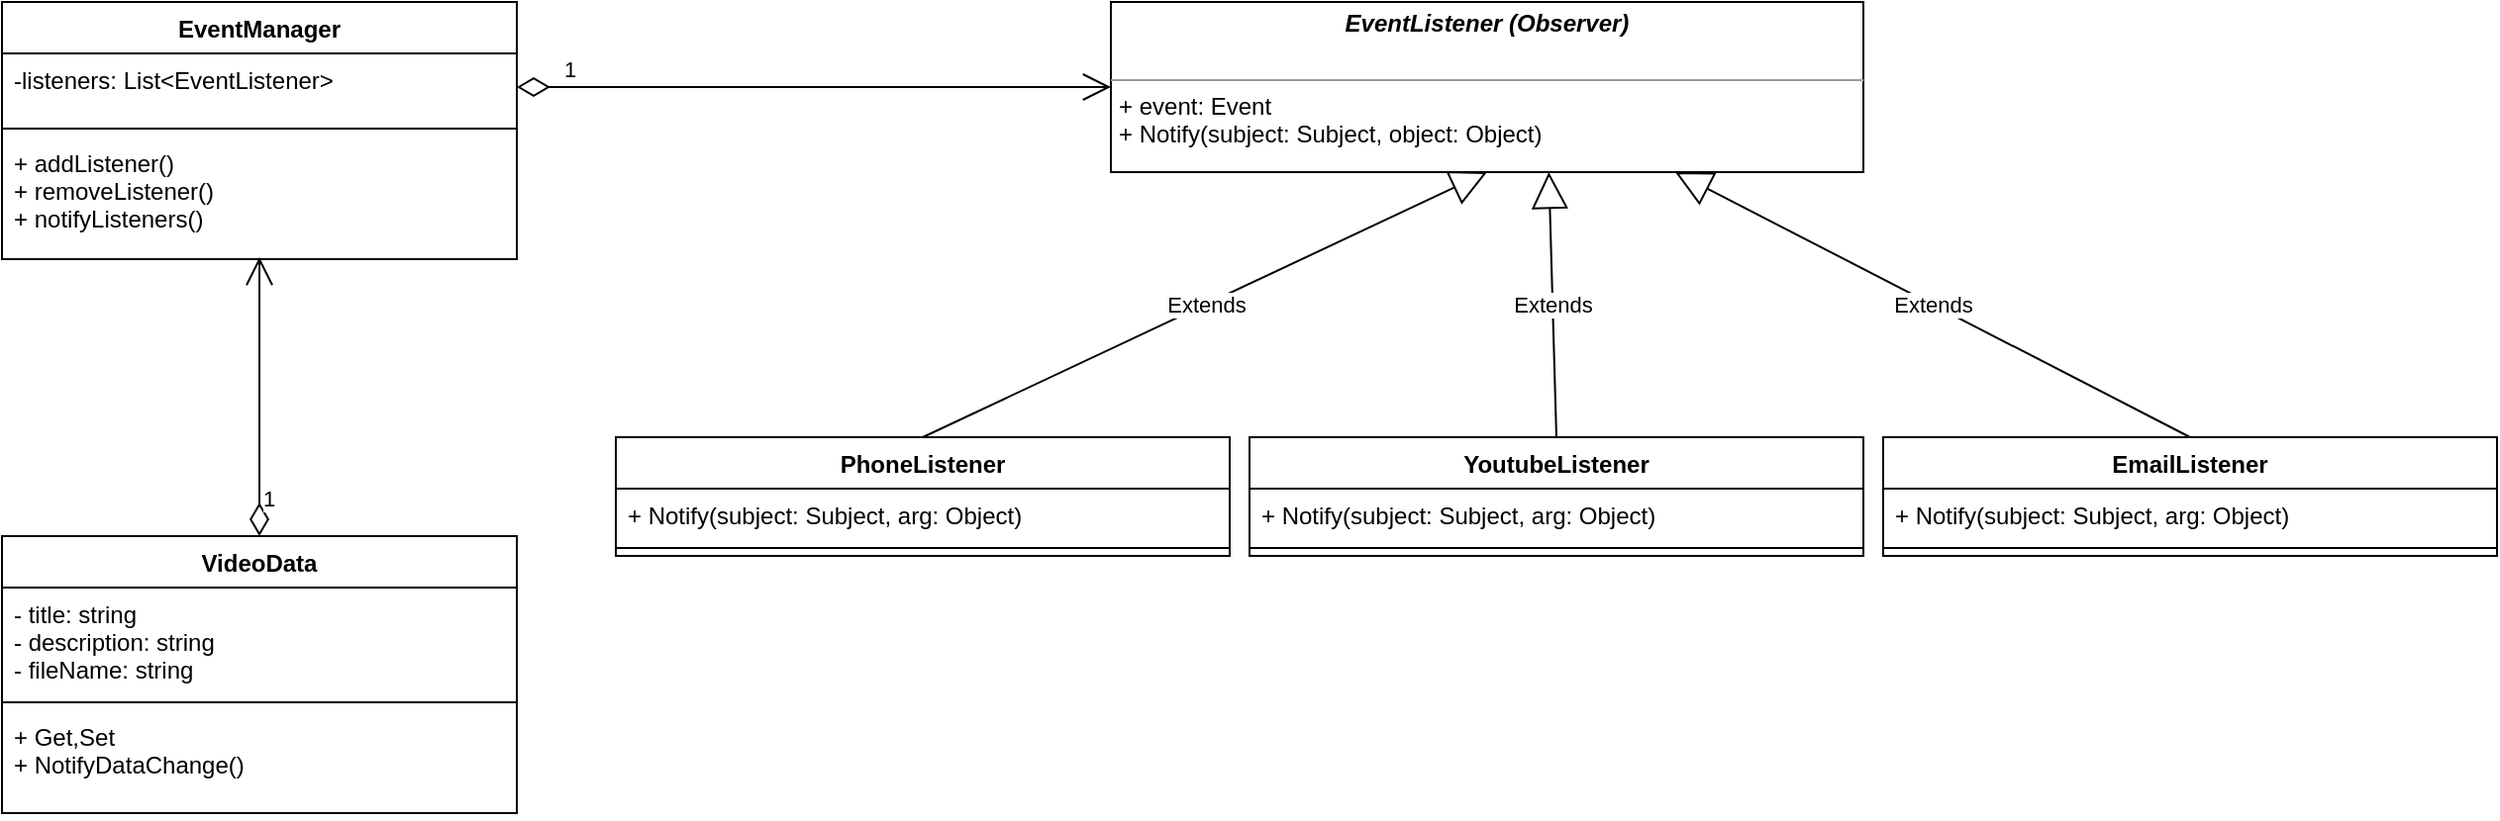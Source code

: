 <mxfile version="20.5.0" type="device" pages="2"><diagram id="8Gfu3SahSb1mHm9d5XKN" name="Page-1"><mxGraphModel dx="2552" dy="1869" grid="1" gridSize="10" guides="1" tooltips="1" connect="1" arrows="1" fold="1" page="1" pageScale="1" pageWidth="850" pageHeight="1100" math="0" shadow="0"><root><mxCell id="0"/><mxCell id="1" parent="0"/><mxCell id="7pMbTlWzz_6A9lzRCgc1-2" value="VideoData" style="swimlane;fontStyle=1;align=center;verticalAlign=top;childLayout=stackLayout;horizontal=1;startSize=26;horizontalStack=0;resizeParent=1;resizeParentMax=0;resizeLast=0;collapsible=1;marginBottom=0;" parent="1" vertex="1"><mxGeometry x="-1600" y="210" width="260" height="140" as="geometry"/></mxCell><mxCell id="7pMbTlWzz_6A9lzRCgc1-3" value="- title: string&#10;- description: string&#10;- fileName: string " style="text;strokeColor=none;fillColor=none;align=left;verticalAlign=top;spacingLeft=4;spacingRight=4;overflow=hidden;rotatable=0;points=[[0,0.5],[1,0.5]];portConstraint=eastwest;" parent="7pMbTlWzz_6A9lzRCgc1-2" vertex="1"><mxGeometry y="26" width="260" height="54" as="geometry"/></mxCell><mxCell id="7pMbTlWzz_6A9lzRCgc1-4" value="" style="line;strokeWidth=1;fillColor=none;align=left;verticalAlign=middle;spacingTop=-1;spacingLeft=3;spacingRight=3;rotatable=0;labelPosition=right;points=[];portConstraint=eastwest;strokeColor=inherit;" parent="7pMbTlWzz_6A9lzRCgc1-2" vertex="1"><mxGeometry y="80" width="260" height="8" as="geometry"/></mxCell><mxCell id="7pMbTlWzz_6A9lzRCgc1-5" value="+ Get,Set &#10;+ NotifyDataChange()&#10;" style="text;strokeColor=none;fillColor=none;align=left;verticalAlign=top;spacingLeft=4;spacingRight=4;overflow=hidden;rotatable=0;points=[[0,0.5],[1,0.5]];portConstraint=eastwest;" parent="7pMbTlWzz_6A9lzRCgc1-2" vertex="1"><mxGeometry y="88" width="260" height="52" as="geometry"/></mxCell><mxCell id="7pMbTlWzz_6A9lzRCgc1-6" value="EmailListener" style="swimlane;fontStyle=1;align=center;verticalAlign=top;childLayout=stackLayout;horizontal=1;startSize=26;horizontalStack=0;resizeParent=1;resizeParentMax=0;resizeLast=0;collapsible=1;marginBottom=0;" parent="1" vertex="1"><mxGeometry x="-650" y="160" width="310" height="60" as="geometry"/></mxCell><mxCell id="7pMbTlWzz_6A9lzRCgc1-7" value="+ Notify(subject: Subject, arg: Object)" style="text;strokeColor=none;fillColor=none;align=left;verticalAlign=top;spacingLeft=4;spacingRight=4;overflow=hidden;rotatable=0;points=[[0,0.5],[1,0.5]];portConstraint=eastwest;" parent="7pMbTlWzz_6A9lzRCgc1-6" vertex="1"><mxGeometry y="26" width="310" height="26" as="geometry"/></mxCell><mxCell id="7pMbTlWzz_6A9lzRCgc1-8" value="" style="line;strokeWidth=1;fillColor=none;align=left;verticalAlign=middle;spacingTop=-1;spacingLeft=3;spacingRight=3;rotatable=0;labelPosition=right;points=[];portConstraint=eastwest;strokeColor=inherit;" parent="7pMbTlWzz_6A9lzRCgc1-6" vertex="1"><mxGeometry y="52" width="310" height="8" as="geometry"/></mxCell><mxCell id="7pMbTlWzz_6A9lzRCgc1-10" value="YoutubeListener" style="swimlane;fontStyle=1;align=center;verticalAlign=top;childLayout=stackLayout;horizontal=1;startSize=26;horizontalStack=0;resizeParent=1;resizeParentMax=0;resizeLast=0;collapsible=1;marginBottom=0;" parent="1" vertex="1"><mxGeometry x="-970" y="160" width="310" height="60" as="geometry"/></mxCell><mxCell id="7pMbTlWzz_6A9lzRCgc1-11" value="+ Notify(subject: Subject, arg: Object)" style="text;strokeColor=none;fillColor=none;align=left;verticalAlign=top;spacingLeft=4;spacingRight=4;overflow=hidden;rotatable=0;points=[[0,0.5],[1,0.5]];portConstraint=eastwest;" parent="7pMbTlWzz_6A9lzRCgc1-10" vertex="1"><mxGeometry y="26" width="310" height="26" as="geometry"/></mxCell><mxCell id="7pMbTlWzz_6A9lzRCgc1-12" value="" style="line;strokeWidth=1;fillColor=none;align=left;verticalAlign=middle;spacingTop=-1;spacingLeft=3;spacingRight=3;rotatable=0;labelPosition=right;points=[];portConstraint=eastwest;strokeColor=inherit;" parent="7pMbTlWzz_6A9lzRCgc1-10" vertex="1"><mxGeometry y="52" width="310" height="8" as="geometry"/></mxCell><mxCell id="7pMbTlWzz_6A9lzRCgc1-14" value="PhoneListener" style="swimlane;fontStyle=1;align=center;verticalAlign=top;childLayout=stackLayout;horizontal=1;startSize=26;horizontalStack=0;resizeParent=1;resizeParentMax=0;resizeLast=0;collapsible=1;marginBottom=0;" parent="1" vertex="1"><mxGeometry x="-1290" y="160" width="310" height="60" as="geometry"/></mxCell><mxCell id="7pMbTlWzz_6A9lzRCgc1-15" value="+ Notify(subject: Subject, arg: Object)" style="text;strokeColor=none;fillColor=none;align=left;verticalAlign=top;spacingLeft=4;spacingRight=4;overflow=hidden;rotatable=0;points=[[0,0.5],[1,0.5]];portConstraint=eastwest;" parent="7pMbTlWzz_6A9lzRCgc1-14" vertex="1"><mxGeometry y="26" width="310" height="26" as="geometry"/></mxCell><mxCell id="7pMbTlWzz_6A9lzRCgc1-16" value="" style="line;strokeWidth=1;fillColor=none;align=left;verticalAlign=middle;spacingTop=-1;spacingLeft=3;spacingRight=3;rotatable=0;labelPosition=right;points=[];portConstraint=eastwest;strokeColor=inherit;" parent="7pMbTlWzz_6A9lzRCgc1-14" vertex="1"><mxGeometry y="52" width="310" height="8" as="geometry"/></mxCell><mxCell id="GjWegW92WKKcVLoeQET_-1" value="&lt;p style=&quot;margin:0px;margin-top:4px;text-align:center;&quot;&gt;&lt;b&gt;&lt;i&gt;EventListener (Observer)&lt;/i&gt;&lt;/b&gt;&lt;/p&gt;&lt;p style=&quot;margin:0px;margin-left:4px;&quot;&gt;&lt;br&gt;&lt;/p&gt;&lt;hr size=&quot;1&quot;&gt;&lt;p style=&quot;margin:0px;margin-left:4px;&quot;&gt;+ event: Event&lt;br&gt;&lt;/p&gt;&lt;p style=&quot;margin:0px;margin-left:4px;&quot;&gt;+ Notify(subject: Subject, object: Object)&lt;/p&gt;" style="verticalAlign=top;align=left;overflow=fill;fontSize=12;fontFamily=Helvetica;html=1;" vertex="1" parent="1"><mxGeometry x="-1040" y="-60" width="380" height="86" as="geometry"/></mxCell><mxCell id="GjWegW92WKKcVLoeQET_-2" value="EventManager" style="swimlane;fontStyle=1;align=center;verticalAlign=top;childLayout=stackLayout;horizontal=1;startSize=26;horizontalStack=0;resizeParent=1;resizeParentMax=0;resizeLast=0;collapsible=1;marginBottom=0;" vertex="1" parent="1"><mxGeometry x="-1600" y="-60" width="260" height="130" as="geometry"/></mxCell><mxCell id="GjWegW92WKKcVLoeQET_-3" value="-listeners: List&lt;EventListener&gt;" style="text;strokeColor=none;fillColor=none;align=left;verticalAlign=top;spacingLeft=4;spacingRight=4;overflow=hidden;rotatable=0;points=[[0,0.5],[1,0.5]];portConstraint=eastwest;" vertex="1" parent="GjWegW92WKKcVLoeQET_-2"><mxGeometry y="26" width="260" height="34" as="geometry"/></mxCell><mxCell id="GjWegW92WKKcVLoeQET_-4" value="" style="line;strokeWidth=1;fillColor=none;align=left;verticalAlign=middle;spacingTop=-1;spacingLeft=3;spacingRight=3;rotatable=0;labelPosition=right;points=[];portConstraint=eastwest;strokeColor=inherit;" vertex="1" parent="GjWegW92WKKcVLoeQET_-2"><mxGeometry y="60" width="260" height="8" as="geometry"/></mxCell><mxCell id="GjWegW92WKKcVLoeQET_-5" value="+ addListener()&#10;+ removeListener()&#10;+ notifyListeners()" style="text;strokeColor=none;fillColor=none;align=left;verticalAlign=top;spacingLeft=4;spacingRight=4;overflow=hidden;rotatable=0;points=[[0,0.5],[1,0.5]];portConstraint=eastwest;" vertex="1" parent="GjWegW92WKKcVLoeQET_-2"><mxGeometry y="68" width="260" height="62" as="geometry"/></mxCell><mxCell id="GjWegW92WKKcVLoeQET_-6" value="Extends" style="endArrow=block;endSize=16;endFill=0;html=1;rounded=0;entryX=0.5;entryY=1;entryDx=0;entryDy=0;exitX=0.5;exitY=0;exitDx=0;exitDy=0;" edge="1" parent="1" source="7pMbTlWzz_6A9lzRCgc1-14" target="GjWegW92WKKcVLoeQET_-1"><mxGeometry width="160" relative="1" as="geometry"><mxPoint x="-1050" y="280" as="sourcePoint"/><mxPoint x="-890" y="280" as="targetPoint"/></mxGeometry></mxCell><mxCell id="GjWegW92WKKcVLoeQET_-7" value="Extends" style="endArrow=block;endSize=16;endFill=0;html=1;rounded=0;entryX=0.582;entryY=1;entryDx=0;entryDy=0;exitX=0.5;exitY=0;exitDx=0;exitDy=0;entryPerimeter=0;" edge="1" parent="1" source="7pMbTlWzz_6A9lzRCgc1-10" target="GjWegW92WKKcVLoeQET_-1"><mxGeometry width="160" relative="1" as="geometry"><mxPoint x="-1125" y="170" as="sourcePoint"/><mxPoint x="-860" y="114" as="targetPoint"/></mxGeometry></mxCell><mxCell id="GjWegW92WKKcVLoeQET_-8" value="Extends" style="endArrow=block;endSize=16;endFill=0;html=1;rounded=0;exitX=0.5;exitY=0;exitDx=0;exitDy=0;entryX=0.75;entryY=1;entryDx=0;entryDy=0;" edge="1" parent="1" source="7pMbTlWzz_6A9lzRCgc1-6" target="GjWegW92WKKcVLoeQET_-1"><mxGeometry width="160" relative="1" as="geometry"><mxPoint x="-805" y="170" as="sourcePoint"/><mxPoint x="-810" y="30" as="targetPoint"/></mxGeometry></mxCell><mxCell id="GjWegW92WKKcVLoeQET_-9" value="1" style="endArrow=open;html=1;endSize=12;startArrow=diamondThin;startSize=14;startFill=0;edgeStyle=orthogonalEdgeStyle;align=left;verticalAlign=bottom;rounded=0;exitX=0.5;exitY=0;exitDx=0;exitDy=0;entryX=0.5;entryY=0.984;entryDx=0;entryDy=0;entryPerimeter=0;" edge="1" parent="1" source="7pMbTlWzz_6A9lzRCgc1-2" target="GjWegW92WKKcVLoeQET_-5"><mxGeometry x="-0.858" relative="1" as="geometry"><mxPoint x="-1150" y="250" as="sourcePoint"/><mxPoint x="-990" y="250" as="targetPoint"/><Array as="points"/><mxPoint as="offset"/></mxGeometry></mxCell><mxCell id="GjWegW92WKKcVLoeQET_-10" value="1" style="endArrow=open;html=1;endSize=12;startArrow=diamondThin;startSize=14;startFill=0;edgeStyle=orthogonalEdgeStyle;align=left;verticalAlign=bottom;rounded=0;exitX=1;exitY=0.5;exitDx=0;exitDy=0;entryX=0;entryY=0.5;entryDx=0;entryDy=0;" edge="1" parent="1" source="GjWegW92WKKcVLoeQET_-3" target="GjWegW92WKKcVLoeQET_-1"><mxGeometry x="-0.858" relative="1" as="geometry"><mxPoint x="-1160" y="70" as="sourcePoint"/><mxPoint x="-1160" y="-70.992" as="targetPoint"/><Array as="points"/><mxPoint as="offset"/></mxGeometry></mxCell></root></mxGraphModel></diagram><diagram id="b7O3fJg1EmH6ZDWiVG_i" name="Page-2"><mxGraphModel dx="2070" dy="769" grid="1" gridSize="10" guides="1" tooltips="1" connect="1" arrows="1" fold="1" page="1" pageScale="1" pageWidth="850" pageHeight="1100" math="0" shadow="0"><root><mxCell id="0"/><mxCell id="1" parent="0"/><mxCell id="sjsECnZtvossO0WB16z1-1" style="edgeStyle=orthogonalEdgeStyle;rounded=0;orthogonalLoop=1;jettySize=auto;html=1;entryX=0;entryY=0.5;entryDx=0;entryDy=0;curved=1;" edge="1" parent="1" source="sjsECnZtvossO0WB16z1-4" target="sjsECnZtvossO0WB16z1-8"><mxGeometry relative="1" as="geometry"/></mxCell><mxCell id="sjsECnZtvossO0WB16z1-2" style="edgeStyle=orthogonalEdgeStyle;rounded=0;orthogonalLoop=1;jettySize=auto;html=1;entryX=0;entryY=0.5;entryDx=0;entryDy=0;curved=1;" edge="1" parent="1" source="sjsECnZtvossO0WB16z1-4" target="sjsECnZtvossO0WB16z1-10"><mxGeometry relative="1" as="geometry"/></mxCell><mxCell id="sjsECnZtvossO0WB16z1-3" style="edgeStyle=orthogonalEdgeStyle;rounded=0;orthogonalLoop=1;jettySize=auto;html=1;entryX=0;entryY=0.5;entryDx=0;entryDy=0;curved=1;" edge="1" parent="1" source="sjsECnZtvossO0WB16z1-4" target="sjsECnZtvossO0WB16z1-12"><mxGeometry relative="1" as="geometry"/></mxCell><mxCell id="sjsECnZtvossO0WB16z1-4" value="Timer Setting" style="rounded=1;whiteSpace=wrap;html=1;fillColor=#dae8fc;strokeColor=#6c8ebf;" vertex="1" parent="1"><mxGeometry x="260" y="450" width="120" height="60" as="geometry"/></mxCell><mxCell id="sjsECnZtvossO0WB16z1-5" style="edgeStyle=orthogonalEdgeStyle;curved=1;rounded=0;orthogonalLoop=1;jettySize=auto;html=1;entryX=0.5;entryY=0;entryDx=0;entryDy=0;" edge="1" parent="1" source="sjsECnZtvossO0WB16z1-8" target="sjsECnZtvossO0WB16z1-19"><mxGeometry relative="1" as="geometry"/></mxCell><mxCell id="sjsECnZtvossO0WB16z1-6" style="edgeStyle=orthogonalEdgeStyle;curved=1;rounded=0;orthogonalLoop=1;jettySize=auto;html=1;" edge="1" parent="1" source="sjsECnZtvossO0WB16z1-8" target="sjsECnZtvossO0WB16z1-30"><mxGeometry relative="1" as="geometry"/></mxCell><mxCell id="sjsECnZtvossO0WB16z1-7" style="edgeStyle=orthogonalEdgeStyle;curved=1;rounded=0;orthogonalLoop=1;jettySize=auto;html=1;entryX=0.5;entryY=1;entryDx=0;entryDy=0;" edge="1" parent="1" source="sjsECnZtvossO0WB16z1-8" target="sjsECnZtvossO0WB16z1-31"><mxGeometry relative="1" as="geometry"/></mxCell><mxCell id="sjsECnZtvossO0WB16z1-8" value="Pomo" style="rounded=1;whiteSpace=wrap;html=1;fillColor=#f8cecc;strokeColor=#b85450;" vertex="1" parent="1"><mxGeometry x="540" y="360" width="120" height="60" as="geometry"/></mxCell><mxCell id="sjsECnZtvossO0WB16z1-9" style="edgeStyle=orthogonalEdgeStyle;curved=1;rounded=0;orthogonalLoop=1;jettySize=auto;html=1;entryX=0;entryY=0.5;entryDx=0;entryDy=0;" edge="1" parent="1" source="sjsECnZtvossO0WB16z1-10" target="sjsECnZtvossO0WB16z1-19"><mxGeometry relative="1" as="geometry"/></mxCell><mxCell id="sjsECnZtvossO0WB16z1-10" value="Short break" style="rounded=1;whiteSpace=wrap;html=1;fillColor=#f8cecc;strokeColor=#b85450;" vertex="1" parent="1"><mxGeometry x="540" y="450" width="120" height="60" as="geometry"/></mxCell><mxCell id="sjsECnZtvossO0WB16z1-11" style="edgeStyle=orthogonalEdgeStyle;curved=1;rounded=0;orthogonalLoop=1;jettySize=auto;html=1;entryX=0.5;entryY=1;entryDx=0;entryDy=0;" edge="1" parent="1" source="sjsECnZtvossO0WB16z1-12" target="sjsECnZtvossO0WB16z1-19"><mxGeometry relative="1" as="geometry"/></mxCell><mxCell id="sjsECnZtvossO0WB16z1-12" value="Long break" style="rounded=1;whiteSpace=wrap;html=1;fillColor=#f8cecc;strokeColor=#b85450;" vertex="1" parent="1"><mxGeometry x="540" y="540" width="120" height="60" as="geometry"/></mxCell><mxCell id="sjsECnZtvossO0WB16z1-13" style="edgeStyle=orthogonalEdgeStyle;curved=1;rounded=0;orthogonalLoop=1;jettySize=auto;html=1;entryX=0;entryY=0.5;entryDx=0;entryDy=0;" edge="1" parent="1" source="sjsECnZtvossO0WB16z1-14" target="sjsECnZtvossO0WB16z1-4"><mxGeometry relative="1" as="geometry"/></mxCell><mxCell id="sjsECnZtvossO0WB16z1-14" value="Auto start pomo" style="rounded=1;whiteSpace=wrap;html=1;fillColor=#fff2cc;strokeColor=#d6b656;" vertex="1" parent="1"><mxGeometry x="260" y="550" width="120" height="60" as="geometry"/></mxCell><mxCell id="sjsECnZtvossO0WB16z1-15" style="edgeStyle=orthogonalEdgeStyle;curved=1;rounded=0;orthogonalLoop=1;jettySize=auto;html=1;entryX=0;entryY=0.5;entryDx=0;entryDy=0;" edge="1" parent="1" source="sjsECnZtvossO0WB16z1-16" target="sjsECnZtvossO0WB16z1-4"><mxGeometry relative="1" as="geometry"><Array as="points"><mxPoint x="320" y="630"/><mxPoint x="240" y="630"/><mxPoint x="240" y="480"/></Array></mxGeometry></mxCell><mxCell id="sjsECnZtvossO0WB16z1-16" value="Auto start break" style="rounded=1;whiteSpace=wrap;html=1;fillColor=#fff2cc;strokeColor=#d6b656;" vertex="1" parent="1"><mxGeometry x="260" y="640" width="120" height="60" as="geometry"/></mxCell><mxCell id="sjsECnZtvossO0WB16z1-17" style="edgeStyle=orthogonalEdgeStyle;curved=1;rounded=0;orthogonalLoop=1;jettySize=auto;html=1;exitX=0;exitY=0.5;exitDx=0;exitDy=0;" edge="1" parent="1" source="sjsECnZtvossO0WB16z1-18"><mxGeometry relative="1" as="geometry"><mxPoint x="260" y="480" as="targetPoint"/><Array as="points"><mxPoint x="260" y="750"/><mxPoint x="240" y="750"/><mxPoint x="240" y="490"/><mxPoint x="260" y="490"/></Array></mxGeometry></mxCell><mxCell id="sjsECnZtvossO0WB16z1-18" value="Adjust timer" style="rounded=1;whiteSpace=wrap;html=1;fillColor=#fff2cc;strokeColor=#d6b656;" vertex="1" parent="1"><mxGeometry x="260" y="730" width="120" height="60" as="geometry"/></mxCell><mxCell id="sjsECnZtvossO0WB16z1-19" value="Alert" style="rounded=1;whiteSpace=wrap;html=1;fillColor=#fff2cc;strokeColor=#d6b656;" vertex="1" parent="1"><mxGeometry x="750" y="450" width="120" height="60" as="geometry"/></mxCell><mxCell id="sjsECnZtvossO0WB16z1-20" value="Pomodoro" style="rounded=1;whiteSpace=wrap;html=1;fillColor=#d5e8d4;strokeColor=#82b366;" vertex="1" parent="1"><mxGeometry x="260" y="170" width="650" height="60" as="geometry"/></mxCell><mxCell id="sjsECnZtvossO0WB16z1-21" value="To do list" style="rounded=1;whiteSpace=wrap;html=1;fillColor=#d5e8d4;strokeColor=#82b366;" vertex="1" parent="1"><mxGeometry x="250" y="840" width="650" height="60" as="geometry"/></mxCell><mxCell id="sjsECnZtvossO0WB16z1-22" value="Actions" style="rounded=1;whiteSpace=wrap;html=1;fillColor=#dae8fc;strokeColor=#6c8ebf;" vertex="1" parent="1"><mxGeometry x="910" y="990" width="120" height="60" as="geometry"/></mxCell><mxCell id="sjsECnZtvossO0WB16z1-23" value="Clear finished tasks" style="rounded=1;whiteSpace=wrap;html=1;fillColor=#fff2cc;strokeColor=#d6b656;" vertex="1" parent="1"><mxGeometry x="910" y="1080" width="120" height="60" as="geometry"/></mxCell><mxCell id="sjsECnZtvossO0WB16z1-24" value="Clear all tasks" style="rounded=1;whiteSpace=wrap;html=1;fillColor=#fff2cc;strokeColor=#d6b656;" vertex="1" parent="1"><mxGeometry x="910" y="1160" width="120" height="60" as="geometry"/></mxCell><mxCell id="sjsECnZtvossO0WB16z1-25" value="Add task" style="rounded=1;whiteSpace=wrap;html=1;fillColor=#dae8fc;strokeColor=#6c8ebf;" vertex="1" parent="1"><mxGeometry x="390" y="1030" width="280" height="60" as="geometry"/></mxCell><mxCell id="sjsECnZtvossO0WB16z1-26" value="What to do" style="rounded=1;whiteSpace=wrap;html=1;fillColor=#f8cecc;strokeColor=#b85450;" vertex="1" parent="1"><mxGeometry x="350" y="1110" width="370" height="60" as="geometry"/></mxCell><mxCell id="sjsECnZtvossO0WB16z1-27" value="Set pomo for task" style="rounded=1;whiteSpace=wrap;html=1;fillColor=#f8cecc;strokeColor=#b85450;" vertex="1" parent="1"><mxGeometry x="350" y="1190" width="370" height="60" as="geometry"/></mxCell><mxCell id="sjsECnZtvossO0WB16z1-28" value="Add note" style="rounded=1;whiteSpace=wrap;html=1;fillColor=#f8cecc;strokeColor=#b85450;" vertex="1" parent="1"><mxGeometry x="350" y="1270" width="370" height="60" as="geometry"/></mxCell><mxCell id="sjsECnZtvossO0WB16z1-29" value="Estimate time" style="rounded=1;whiteSpace=wrap;html=1;fillColor=#d5e8d4;strokeColor=#82b366;" vertex="1" parent="1"><mxGeometry x="305" y="1440" width="450" height="60" as="geometry"/></mxCell><mxCell id="sjsECnZtvossO0WB16z1-30" value="Stop/Start" style="rounded=1;whiteSpace=wrap;html=1;fillColor=#fff2cc;strokeColor=#d6b656;" vertex="1" parent="1"><mxGeometry x="680" y="250" width="120" height="60" as="geometry"/></mxCell><mxCell id="sjsECnZtvossO0WB16z1-31" value="Next pomo" style="rounded=1;whiteSpace=wrap;html=1;fillColor=#fff2cc;strokeColor=#d6b656;" vertex="1" parent="1"><mxGeometry x="540" y="250" width="120" height="60" as="geometry"/></mxCell><mxCell id="sjsECnZtvossO0WB16z1-32" value="Tick task" style="rounded=1;whiteSpace=wrap;html=1;fillColor=#f8cecc;strokeColor=#b85450;" vertex="1" parent="1"><mxGeometry x="350" y="1360" width="370" height="60" as="geometry"/></mxCell><mxCell id="sjsECnZtvossO0WB16z1-33" style="edgeStyle=orthogonalEdgeStyle;rounded=0;orthogonalLoop=1;jettySize=auto;html=1;entryX=0;entryY=0.5;entryDx=0;entryDy=0;curved=1;" edge="1" parent="1" source="sjsECnZtvossO0WB16z1-35" target="sjsECnZtvossO0WB16z1-21"><mxGeometry relative="1" as="geometry"/></mxCell><mxCell id="sjsECnZtvossO0WB16z1-34" style="edgeStyle=orthogonalEdgeStyle;rounded=0;orthogonalLoop=1;jettySize=auto;html=1;entryX=0;entryY=0.5;entryDx=0;entryDy=0;curved=1;" edge="1" parent="1" source="sjsECnZtvossO0WB16z1-35" target="sjsECnZtvossO0WB16z1-20"><mxGeometry relative="1" as="geometry"/></mxCell><mxCell id="sjsECnZtvossO0WB16z1-35" value="Homepage" style="rounded=1;whiteSpace=wrap;html=1;fillColor=#d5e8d4;strokeColor=#82b366;" vertex="1" parent="1"><mxGeometry x="-650" y="580" width="650" height="60" as="geometry"/></mxCell><mxCell id="sjsECnZtvossO0WB16z1-36" value="Save as template" style="rounded=1;whiteSpace=wrap;html=1;fillColor=#fff2cc;strokeColor=#d6b656;" vertex="1" parent="1"><mxGeometry x="910" y="1240" width="120" height="60" as="geometry"/></mxCell><mxCell id="sjsECnZtvossO0WB16z1-37" value="Delete template" style="rounded=1;whiteSpace=wrap;html=1;fillColor=#fff2cc;strokeColor=#d6b656;" vertex="1" parent="1"><mxGeometry x="910" y="1320" width="120" height="60" as="geometry"/></mxCell></root></mxGraphModel></diagram></mxfile>